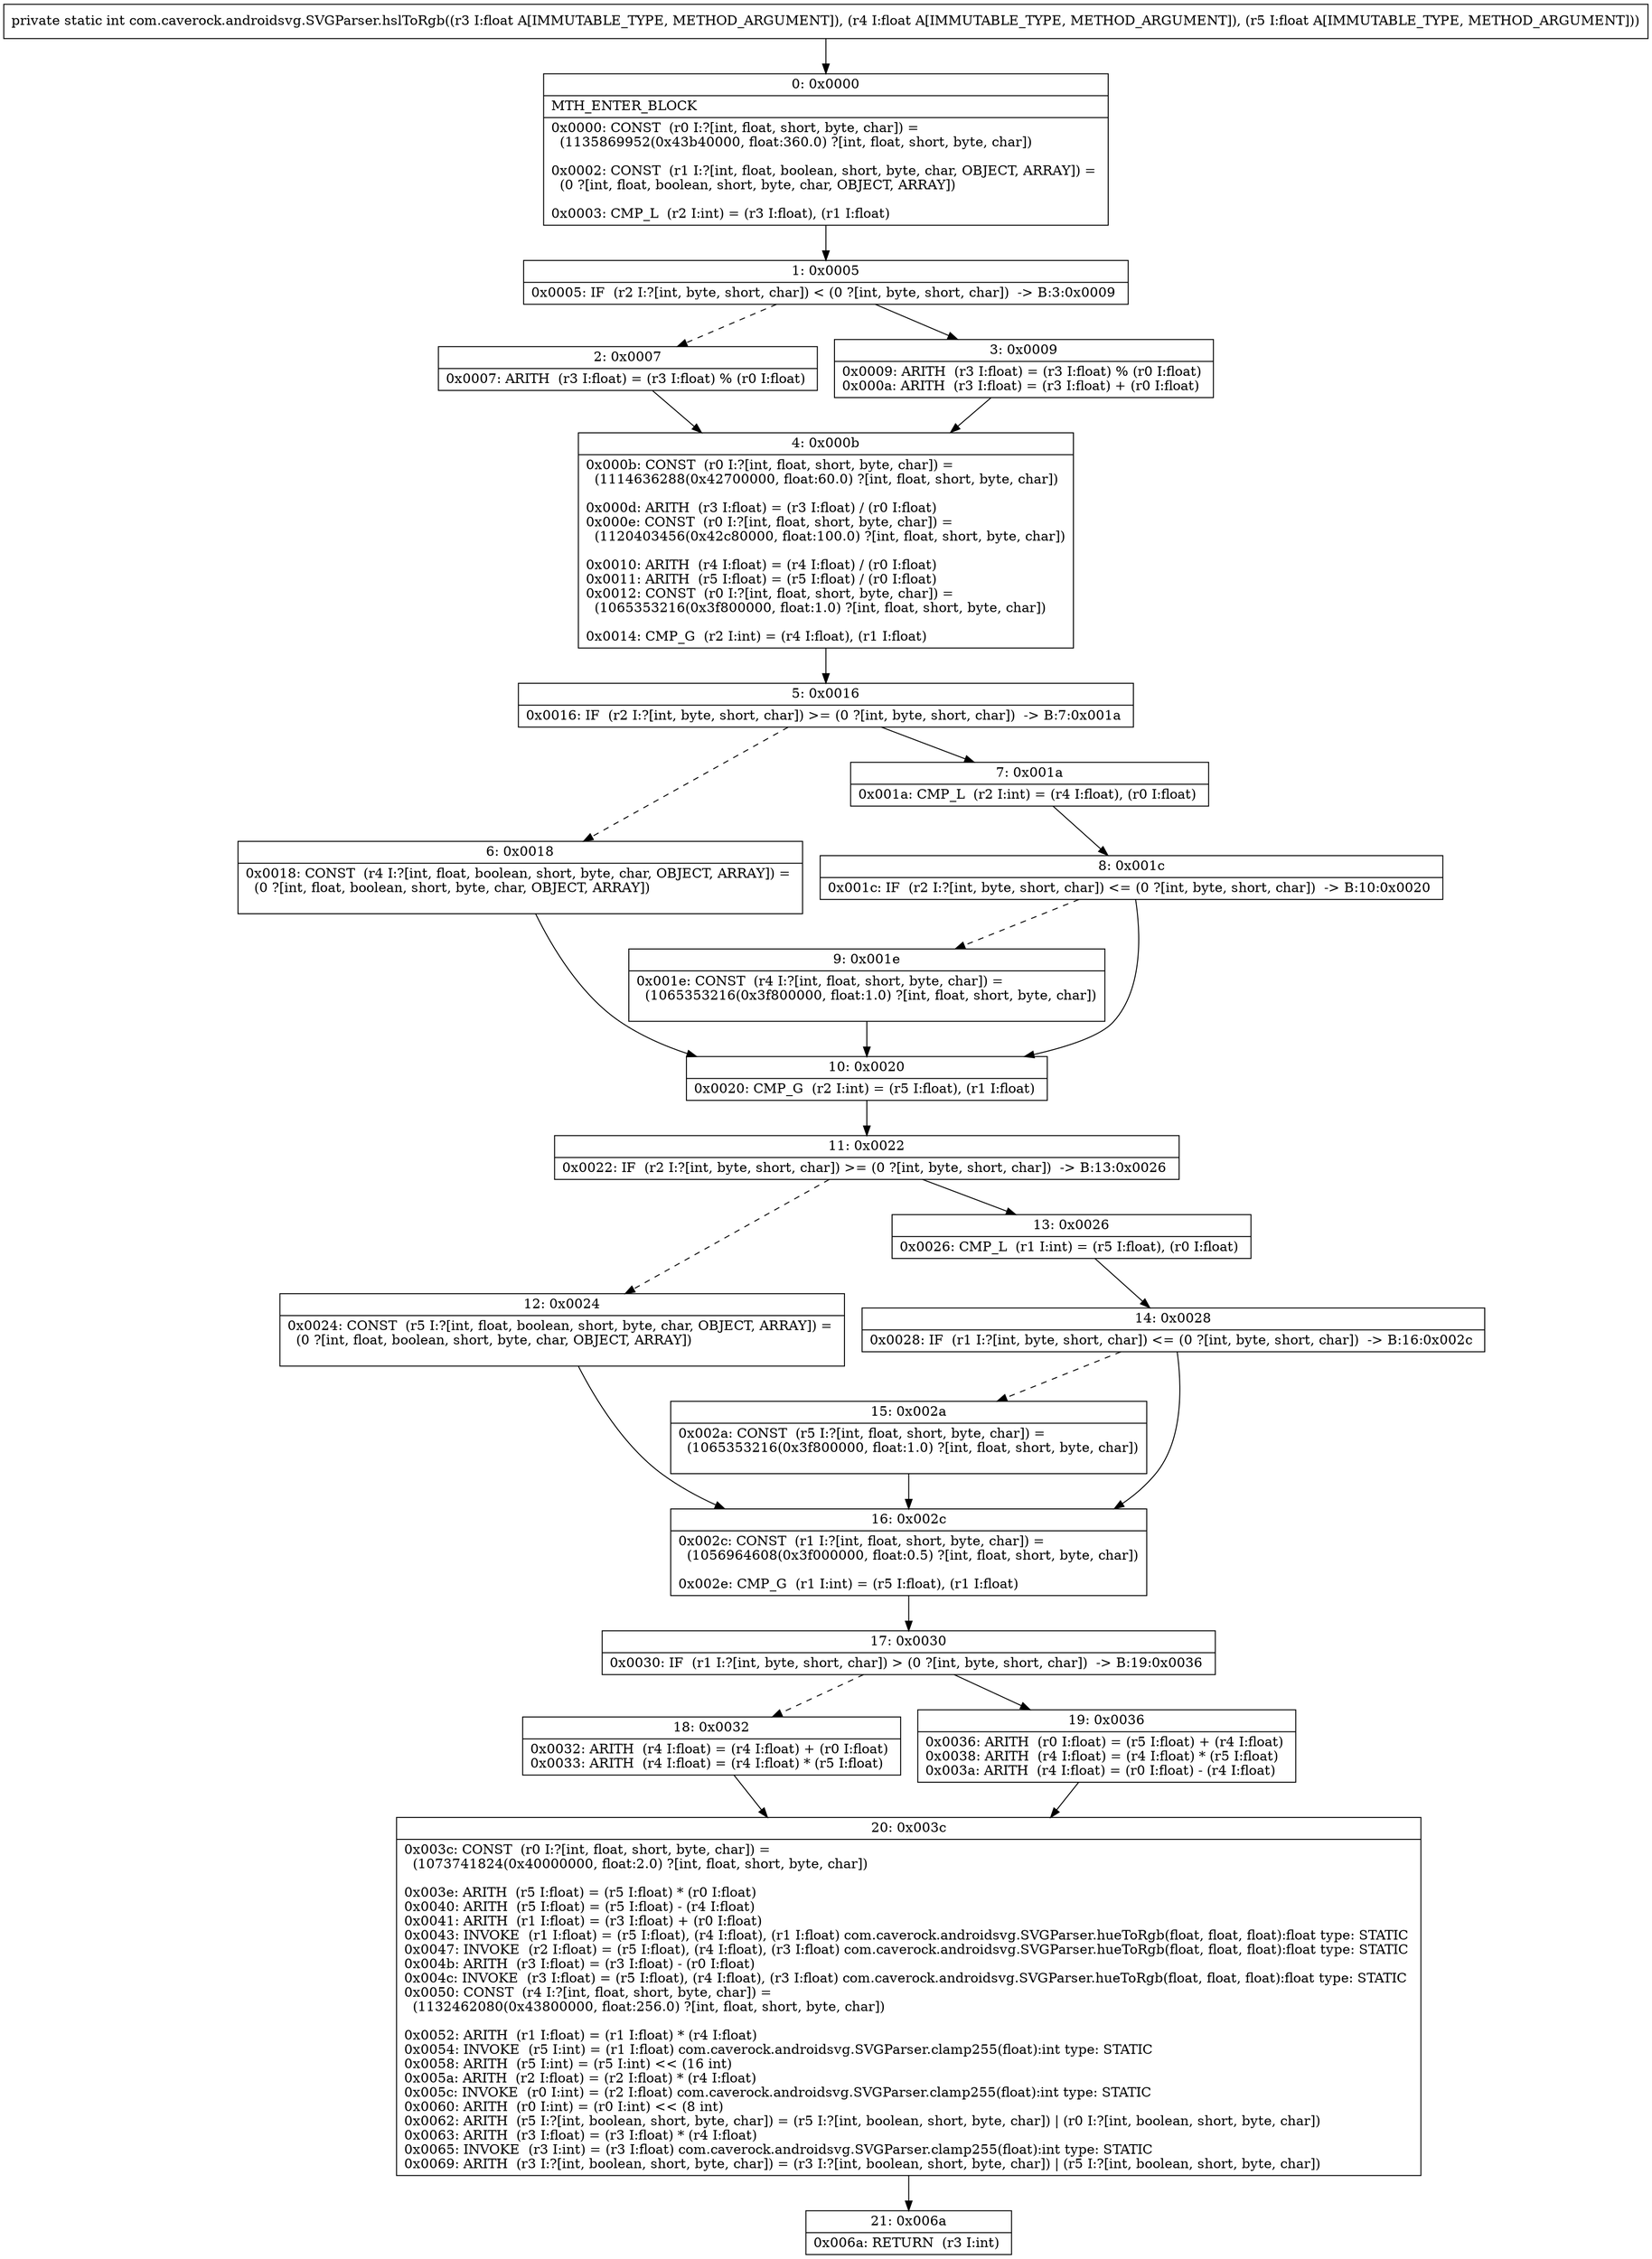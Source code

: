 digraph "CFG forcom.caverock.androidsvg.SVGParser.hslToRgb(FFF)I" {
Node_0 [shape=record,label="{0\:\ 0x0000|MTH_ENTER_BLOCK\l|0x0000: CONST  (r0 I:?[int, float, short, byte, char]) = \l  (1135869952(0x43b40000, float:360.0) ?[int, float, short, byte, char])\l \l0x0002: CONST  (r1 I:?[int, float, boolean, short, byte, char, OBJECT, ARRAY]) = \l  (0 ?[int, float, boolean, short, byte, char, OBJECT, ARRAY])\l \l0x0003: CMP_L  (r2 I:int) = (r3 I:float), (r1 I:float) \l}"];
Node_1 [shape=record,label="{1\:\ 0x0005|0x0005: IF  (r2 I:?[int, byte, short, char]) \< (0 ?[int, byte, short, char])  \-\> B:3:0x0009 \l}"];
Node_2 [shape=record,label="{2\:\ 0x0007|0x0007: ARITH  (r3 I:float) = (r3 I:float) % (r0 I:float) \l}"];
Node_3 [shape=record,label="{3\:\ 0x0009|0x0009: ARITH  (r3 I:float) = (r3 I:float) % (r0 I:float) \l0x000a: ARITH  (r3 I:float) = (r3 I:float) + (r0 I:float) \l}"];
Node_4 [shape=record,label="{4\:\ 0x000b|0x000b: CONST  (r0 I:?[int, float, short, byte, char]) = \l  (1114636288(0x42700000, float:60.0) ?[int, float, short, byte, char])\l \l0x000d: ARITH  (r3 I:float) = (r3 I:float) \/ (r0 I:float) \l0x000e: CONST  (r0 I:?[int, float, short, byte, char]) = \l  (1120403456(0x42c80000, float:100.0) ?[int, float, short, byte, char])\l \l0x0010: ARITH  (r4 I:float) = (r4 I:float) \/ (r0 I:float) \l0x0011: ARITH  (r5 I:float) = (r5 I:float) \/ (r0 I:float) \l0x0012: CONST  (r0 I:?[int, float, short, byte, char]) = \l  (1065353216(0x3f800000, float:1.0) ?[int, float, short, byte, char])\l \l0x0014: CMP_G  (r2 I:int) = (r4 I:float), (r1 I:float) \l}"];
Node_5 [shape=record,label="{5\:\ 0x0016|0x0016: IF  (r2 I:?[int, byte, short, char]) \>= (0 ?[int, byte, short, char])  \-\> B:7:0x001a \l}"];
Node_6 [shape=record,label="{6\:\ 0x0018|0x0018: CONST  (r4 I:?[int, float, boolean, short, byte, char, OBJECT, ARRAY]) = \l  (0 ?[int, float, boolean, short, byte, char, OBJECT, ARRAY])\l \l}"];
Node_7 [shape=record,label="{7\:\ 0x001a|0x001a: CMP_L  (r2 I:int) = (r4 I:float), (r0 I:float) \l}"];
Node_8 [shape=record,label="{8\:\ 0x001c|0x001c: IF  (r2 I:?[int, byte, short, char]) \<= (0 ?[int, byte, short, char])  \-\> B:10:0x0020 \l}"];
Node_9 [shape=record,label="{9\:\ 0x001e|0x001e: CONST  (r4 I:?[int, float, short, byte, char]) = \l  (1065353216(0x3f800000, float:1.0) ?[int, float, short, byte, char])\l \l}"];
Node_10 [shape=record,label="{10\:\ 0x0020|0x0020: CMP_G  (r2 I:int) = (r5 I:float), (r1 I:float) \l}"];
Node_11 [shape=record,label="{11\:\ 0x0022|0x0022: IF  (r2 I:?[int, byte, short, char]) \>= (0 ?[int, byte, short, char])  \-\> B:13:0x0026 \l}"];
Node_12 [shape=record,label="{12\:\ 0x0024|0x0024: CONST  (r5 I:?[int, float, boolean, short, byte, char, OBJECT, ARRAY]) = \l  (0 ?[int, float, boolean, short, byte, char, OBJECT, ARRAY])\l \l}"];
Node_13 [shape=record,label="{13\:\ 0x0026|0x0026: CMP_L  (r1 I:int) = (r5 I:float), (r0 I:float) \l}"];
Node_14 [shape=record,label="{14\:\ 0x0028|0x0028: IF  (r1 I:?[int, byte, short, char]) \<= (0 ?[int, byte, short, char])  \-\> B:16:0x002c \l}"];
Node_15 [shape=record,label="{15\:\ 0x002a|0x002a: CONST  (r5 I:?[int, float, short, byte, char]) = \l  (1065353216(0x3f800000, float:1.0) ?[int, float, short, byte, char])\l \l}"];
Node_16 [shape=record,label="{16\:\ 0x002c|0x002c: CONST  (r1 I:?[int, float, short, byte, char]) = \l  (1056964608(0x3f000000, float:0.5) ?[int, float, short, byte, char])\l \l0x002e: CMP_G  (r1 I:int) = (r5 I:float), (r1 I:float) \l}"];
Node_17 [shape=record,label="{17\:\ 0x0030|0x0030: IF  (r1 I:?[int, byte, short, char]) \> (0 ?[int, byte, short, char])  \-\> B:19:0x0036 \l}"];
Node_18 [shape=record,label="{18\:\ 0x0032|0x0032: ARITH  (r4 I:float) = (r4 I:float) + (r0 I:float) \l0x0033: ARITH  (r4 I:float) = (r4 I:float) * (r5 I:float) \l}"];
Node_19 [shape=record,label="{19\:\ 0x0036|0x0036: ARITH  (r0 I:float) = (r5 I:float) + (r4 I:float) \l0x0038: ARITH  (r4 I:float) = (r4 I:float) * (r5 I:float) \l0x003a: ARITH  (r4 I:float) = (r0 I:float) \- (r4 I:float) \l}"];
Node_20 [shape=record,label="{20\:\ 0x003c|0x003c: CONST  (r0 I:?[int, float, short, byte, char]) = \l  (1073741824(0x40000000, float:2.0) ?[int, float, short, byte, char])\l \l0x003e: ARITH  (r5 I:float) = (r5 I:float) * (r0 I:float) \l0x0040: ARITH  (r5 I:float) = (r5 I:float) \- (r4 I:float) \l0x0041: ARITH  (r1 I:float) = (r3 I:float) + (r0 I:float) \l0x0043: INVOKE  (r1 I:float) = (r5 I:float), (r4 I:float), (r1 I:float) com.caverock.androidsvg.SVGParser.hueToRgb(float, float, float):float type: STATIC \l0x0047: INVOKE  (r2 I:float) = (r5 I:float), (r4 I:float), (r3 I:float) com.caverock.androidsvg.SVGParser.hueToRgb(float, float, float):float type: STATIC \l0x004b: ARITH  (r3 I:float) = (r3 I:float) \- (r0 I:float) \l0x004c: INVOKE  (r3 I:float) = (r5 I:float), (r4 I:float), (r3 I:float) com.caverock.androidsvg.SVGParser.hueToRgb(float, float, float):float type: STATIC \l0x0050: CONST  (r4 I:?[int, float, short, byte, char]) = \l  (1132462080(0x43800000, float:256.0) ?[int, float, short, byte, char])\l \l0x0052: ARITH  (r1 I:float) = (r1 I:float) * (r4 I:float) \l0x0054: INVOKE  (r5 I:int) = (r1 I:float) com.caverock.androidsvg.SVGParser.clamp255(float):int type: STATIC \l0x0058: ARITH  (r5 I:int) = (r5 I:int) \<\< (16 int) \l0x005a: ARITH  (r2 I:float) = (r2 I:float) * (r4 I:float) \l0x005c: INVOKE  (r0 I:int) = (r2 I:float) com.caverock.androidsvg.SVGParser.clamp255(float):int type: STATIC \l0x0060: ARITH  (r0 I:int) = (r0 I:int) \<\< (8 int) \l0x0062: ARITH  (r5 I:?[int, boolean, short, byte, char]) = (r5 I:?[int, boolean, short, byte, char]) \| (r0 I:?[int, boolean, short, byte, char]) \l0x0063: ARITH  (r3 I:float) = (r3 I:float) * (r4 I:float) \l0x0065: INVOKE  (r3 I:int) = (r3 I:float) com.caverock.androidsvg.SVGParser.clamp255(float):int type: STATIC \l0x0069: ARITH  (r3 I:?[int, boolean, short, byte, char]) = (r3 I:?[int, boolean, short, byte, char]) \| (r5 I:?[int, boolean, short, byte, char]) \l}"];
Node_21 [shape=record,label="{21\:\ 0x006a|0x006a: RETURN  (r3 I:int) \l}"];
MethodNode[shape=record,label="{private static int com.caverock.androidsvg.SVGParser.hslToRgb((r3 I:float A[IMMUTABLE_TYPE, METHOD_ARGUMENT]), (r4 I:float A[IMMUTABLE_TYPE, METHOD_ARGUMENT]), (r5 I:float A[IMMUTABLE_TYPE, METHOD_ARGUMENT])) }"];
MethodNode -> Node_0;
Node_0 -> Node_1;
Node_1 -> Node_2[style=dashed];
Node_1 -> Node_3;
Node_2 -> Node_4;
Node_3 -> Node_4;
Node_4 -> Node_5;
Node_5 -> Node_6[style=dashed];
Node_5 -> Node_7;
Node_6 -> Node_10;
Node_7 -> Node_8;
Node_8 -> Node_9[style=dashed];
Node_8 -> Node_10;
Node_9 -> Node_10;
Node_10 -> Node_11;
Node_11 -> Node_12[style=dashed];
Node_11 -> Node_13;
Node_12 -> Node_16;
Node_13 -> Node_14;
Node_14 -> Node_15[style=dashed];
Node_14 -> Node_16;
Node_15 -> Node_16;
Node_16 -> Node_17;
Node_17 -> Node_18[style=dashed];
Node_17 -> Node_19;
Node_18 -> Node_20;
Node_19 -> Node_20;
Node_20 -> Node_21;
}

